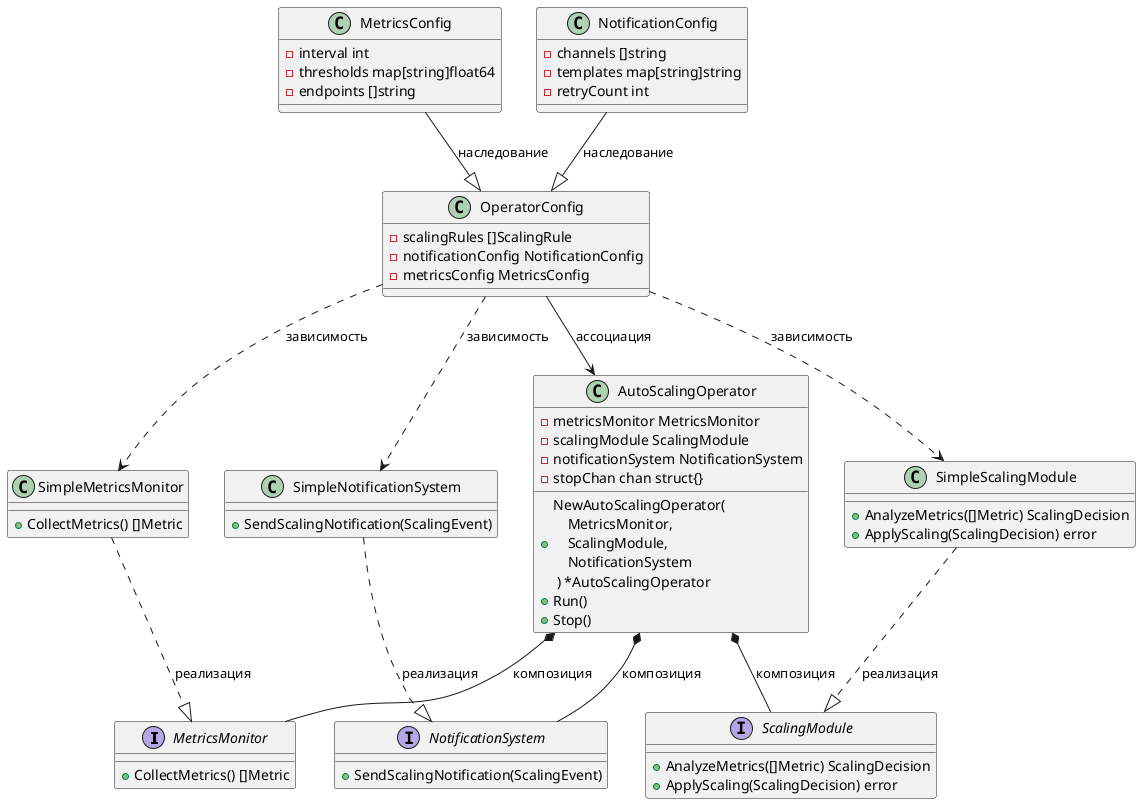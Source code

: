 @startuml classes_diagram.puml
' Диаграмма классов для ASO (Auto Scaling Operator)

' Основные интерфейсы
interface MetricsMonitor {
  +CollectMetrics() []Metric
}

interface ScalingModule {
  +AnalyzeMetrics([]Metric) ScalingDecision
  +ApplyScaling(ScalingDecision) error
}

interface NotificationSystem {
  +SendScalingNotification(ScalingEvent)
}

' Основной класс оператора
class AutoScalingOperator {
  -metricsMonitor MetricsMonitor
  -scalingModule ScalingModule
  -notificationSystem NotificationSystem
  -stopChan chan struct{}
  +NewAutoScalingOperator(\n\
    MetricsMonitor,\n\
    ScalingModule,\n\
    NotificationSystem\n ) *AutoScalingOperator
  +Run()
  +Stop()
}

' Конфигурация оператора
class OperatorConfig {
  -scalingRules []ScalingRule
  -notificationConfig NotificationConfig
  -metricsConfig MetricsConfig
}

' Конфигурация метрик
class MetricsConfig {
  -interval int
  -thresholds map[string]float64
  -endpoints []string
}

' Конфигурация уведомлений
class NotificationConfig {
  -channels []string
  -templates map[string]string
  -retryCount int
}

' Реализации интерфейсов
class SimpleMetricsMonitor {
  +CollectMetrics() []Metric
}

class SimpleScalingModule {
  +AnalyzeMetrics([]Metric) ScalingDecision
  +ApplyScaling(ScalingDecision) error
}

class SimpleNotificationSystem {
  +SendScalingNotification(ScalingEvent)
}

' Связи
AutoScalingOperator *-- MetricsMonitor : "композиция"
AutoScalingOperator *-- ScalingModule : "композиция"
AutoScalingOperator *-- NotificationSystem : "композиция"

OperatorConfig ..> SimpleMetricsMonitor : "зависимость"
OperatorConfig ..> SimpleScalingModule : "зависимость"
OperatorConfig ..> SimpleNotificationSystem : "зависимость"

SimpleMetricsMonitor ..|> MetricsMonitor : "реализация"
SimpleScalingModule ..|> ScalingModule : "реализация"
SimpleNotificationSystem ..|> NotificationSystem : "реализация"

OperatorConfig --> AutoScalingOperator : "ассоциация"

MetricsConfig --|> OperatorConfig : "наследование"
NotificationConfig --|> OperatorConfig : "наследование"

@enduml
